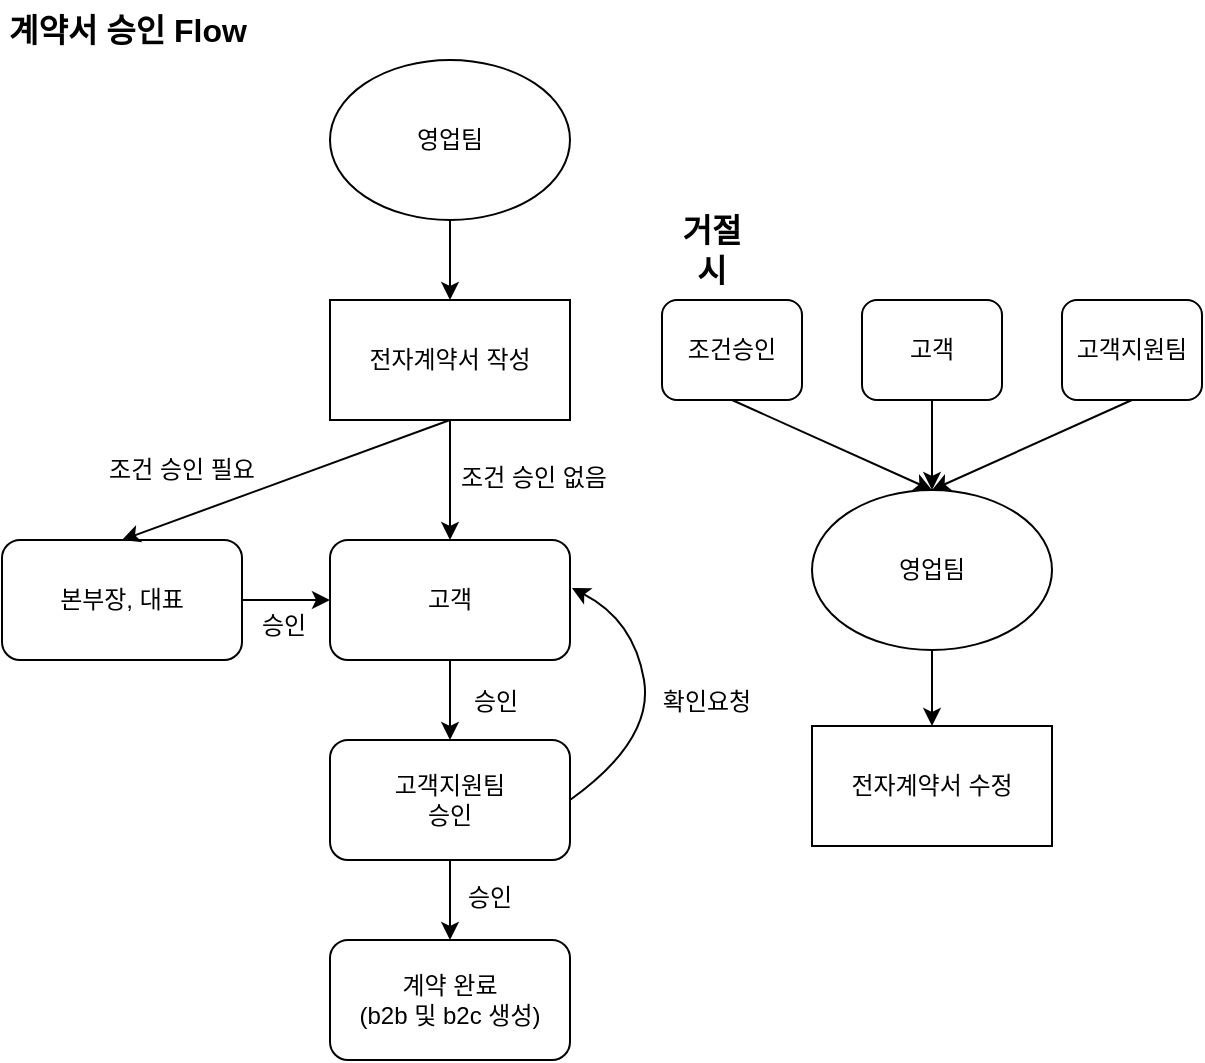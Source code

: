 <mxfile version="13.7.7" type="github">
  <diagram id="d6fL0c8MtKtCZylyciFx" name="Page-1">
    <mxGraphModel dx="946" dy="461" grid="1" gridSize="10" guides="1" tooltips="1" connect="1" arrows="1" fold="1" page="1" pageScale="1" pageWidth="827" pageHeight="1169" math="0" shadow="0">
      <root>
        <mxCell id="0" />
        <mxCell id="1" parent="0" />
        <mxCell id="NO5nKOySht2xLh2tTlxy-17" value="전자계약서 작성" style="rounded=0;whiteSpace=wrap;html=1;" parent="1" vertex="1">
          <mxGeometry x="278" y="180" width="120" height="60" as="geometry" />
        </mxCell>
        <mxCell id="NO5nKOySht2xLh2tTlxy-18" value="영업팀" style="ellipse;whiteSpace=wrap;html=1;" parent="1" vertex="1">
          <mxGeometry x="278" y="60" width="120" height="80" as="geometry" />
        </mxCell>
        <mxCell id="NO5nKOySht2xLh2tTlxy-19" value="" style="endArrow=classic;html=1;entryX=0.5;entryY=0;entryDx=0;entryDy=0;exitX=0.5;exitY=1;exitDx=0;exitDy=0;" parent="1" source="NO5nKOySht2xLh2tTlxy-18" target="NO5nKOySht2xLh2tTlxy-17" edge="1">
          <mxGeometry width="50" height="50" relative="1" as="geometry">
            <mxPoint x="314" y="240" as="sourcePoint" />
            <mxPoint x="364" y="190" as="targetPoint" />
          </mxGeometry>
        </mxCell>
        <mxCell id="NO5nKOySht2xLh2tTlxy-20" value="본부장, 대표" style="rounded=1;whiteSpace=wrap;html=1;" parent="1" vertex="1">
          <mxGeometry x="114" y="300" width="120" height="60" as="geometry" />
        </mxCell>
        <mxCell id="NO5nKOySht2xLh2tTlxy-21" value="고객" style="rounded=1;whiteSpace=wrap;html=1;" parent="1" vertex="1">
          <mxGeometry x="278" y="300" width="120" height="60" as="geometry" />
        </mxCell>
        <mxCell id="NO5nKOySht2xLh2tTlxy-22" value="" style="endArrow=classic;html=1;exitX=0.5;exitY=1;exitDx=0;exitDy=0;entryX=0.5;entryY=0;entryDx=0;entryDy=0;" parent="1" source="NO5nKOySht2xLh2tTlxy-17" target="NO5nKOySht2xLh2tTlxy-20" edge="1">
          <mxGeometry width="50" height="50" relative="1" as="geometry">
            <mxPoint x="124" y="280" as="sourcePoint" />
            <mxPoint x="174" y="230" as="targetPoint" />
          </mxGeometry>
        </mxCell>
        <mxCell id="NO5nKOySht2xLh2tTlxy-23" value="" style="endArrow=classic;html=1;exitX=0.5;exitY=1;exitDx=0;exitDy=0;entryX=0.5;entryY=0;entryDx=0;entryDy=0;" parent="1" source="NO5nKOySht2xLh2tTlxy-17" target="NO5nKOySht2xLh2tTlxy-21" edge="1">
          <mxGeometry width="50" height="50" relative="1" as="geometry">
            <mxPoint x="348" y="250" as="sourcePoint" />
            <mxPoint x="228" y="300" as="targetPoint" />
          </mxGeometry>
        </mxCell>
        <mxCell id="NO5nKOySht2xLh2tTlxy-24" value="조건 승인 필요" style="text;html=1;strokeColor=none;fillColor=none;align=center;verticalAlign=middle;whiteSpace=wrap;rounded=0;" parent="1" vertex="1">
          <mxGeometry x="154" y="250" width="100" height="30" as="geometry" />
        </mxCell>
        <mxCell id="NO5nKOySht2xLh2tTlxy-25" value="" style="endArrow=classic;html=1;entryX=0;entryY=0.5;entryDx=0;entryDy=0;exitX=1;exitY=0.5;exitDx=0;exitDy=0;" parent="1" source="NO5nKOySht2xLh2tTlxy-20" target="NO5nKOySht2xLh2tTlxy-21" edge="1">
          <mxGeometry width="50" height="50" relative="1" as="geometry">
            <mxPoint x="104" y="450" as="sourcePoint" />
            <mxPoint x="154" y="400" as="targetPoint" />
          </mxGeometry>
        </mxCell>
        <mxCell id="NO5nKOySht2xLh2tTlxy-26" value="고객지원팀&lt;br&gt;승인" style="rounded=1;whiteSpace=wrap;html=1;" parent="1" vertex="1">
          <mxGeometry x="278" y="400" width="120" height="60" as="geometry" />
        </mxCell>
        <mxCell id="NO5nKOySht2xLh2tTlxy-27" value="" style="endArrow=classic;html=1;exitX=0.5;exitY=1;exitDx=0;exitDy=0;entryX=0.5;entryY=0;entryDx=0;entryDy=0;" parent="1" source="NO5nKOySht2xLh2tTlxy-21" target="NO5nKOySht2xLh2tTlxy-26" edge="1">
          <mxGeometry width="50" height="50" relative="1" as="geometry">
            <mxPoint x="348" y="250" as="sourcePoint" />
            <mxPoint x="348" y="310" as="targetPoint" />
          </mxGeometry>
        </mxCell>
        <mxCell id="NO5nKOySht2xLh2tTlxy-28" value="계약 완료&lt;br&gt;(b2b 및 b2c 생성)" style="rounded=1;whiteSpace=wrap;html=1;" parent="1" vertex="1">
          <mxGeometry x="278" y="500" width="120" height="60" as="geometry" />
        </mxCell>
        <mxCell id="NO5nKOySht2xLh2tTlxy-29" value="" style="endArrow=classic;html=1;entryX=0.5;entryY=0;entryDx=0;entryDy=0;exitX=0.5;exitY=1;exitDx=0;exitDy=0;" parent="1" source="NO5nKOySht2xLh2tTlxy-26" target="NO5nKOySht2xLh2tTlxy-28" edge="1">
          <mxGeometry width="50" height="50" relative="1" as="geometry">
            <mxPoint x="54" y="480" as="sourcePoint" />
            <mxPoint x="104" y="430" as="targetPoint" />
          </mxGeometry>
        </mxCell>
        <mxCell id="NO5nKOySht2xLh2tTlxy-30" value="조건 승인 없음" style="text;html=1;strokeColor=none;fillColor=none;align=center;verticalAlign=middle;whiteSpace=wrap;rounded=0;" parent="1" vertex="1">
          <mxGeometry x="335" y="254" width="90" height="30" as="geometry" />
        </mxCell>
        <mxCell id="NO5nKOySht2xLh2tTlxy-31" value="승인&lt;span style=&quot;color: rgba(0 , 0 , 0 , 0) ; font-family: monospace ; font-size: 0px&quot;&gt;%3CmxGraphModel%3E%3Croot%3E%3CmxCell%20id%3D%220%22%2F%3E%3CmxCell%20id%3D%221%22%20parent%3D%220%22%2F%3E%3CmxCell%20id%3D%222%22%20value%3D%22%EC%A1%B0%EA%B1%B4%20%EC%8A%B9%EC%9D%B8%20%EC%97%86%EC%9D%8C%22%20style%3D%22text%3Bhtml%3D1%3BstrokeColor%3Dnone%3BfillColor%3Dnone%3Balign%3Dcenter%3BverticalAlign%3Dmiddle%3BwhiteSpace%3Dwrap%3Brounded%3D0%3B%22%20vertex%3D%221%22%20parent%3D%221%22%3E%3CmxGeometry%20x%3D%22411%22%20y%3D%22184%22%20width%3D%2290%22%20height%3D%2230%22%20as%3D%22geometry%22%2F%3E%3C%2FmxCell%3E%3C%2Froot%3E%3C%2FmxGraphModel%3E&lt;/span&gt;" style="text;html=1;strokeColor=none;fillColor=none;align=center;verticalAlign=middle;whiteSpace=wrap;rounded=0;" parent="1" vertex="1">
          <mxGeometry x="338" y="368" width="46" height="25" as="geometry" />
        </mxCell>
        <mxCell id="NO5nKOySht2xLh2tTlxy-32" value="승인&lt;span style=&quot;color: rgba(0 , 0 , 0 , 0) ; font-family: monospace ; font-size: 0px&quot;&gt;%3CmxGraphModel%3E%3Croot%3E%3CmxCell%20id%3D%220%22%2F%3E%3CmxCell%20id%3D%221%22%20parent%3D%220%22%2F%3E%3CmxCell%20id%3D%222%22%20value%3D%22%EC%A1%B0%EA%B1%B4%20%EC%8A%B9%EC%9D%B8%20%EC%97%86%EC%9D%8C%22%20style%3D%22text%3Bhtml%3D1%3BstrokeColor%3Dnone%3BfillColor%3Dnone%3Balign%3Dcenter%3BverticalAlign%3Dmiddle%3BwhiteSpace%3Dwrap%3Brounded%3D0%3B%22%20vertex%3D%221%22%20parent%3D%221%22%3E%3CmxGeometry%20x%3D%22411%22%20y%3D%22184%22%20width%3D%2290%22%20height%3D%2230%22%20as%3D%22geometry%22%2F%3E%3C%2FmxCell%3E%3C%2Froot%3E%3C%2FmxGraphModel%3E&lt;/span&gt;" style="text;html=1;strokeColor=none;fillColor=none;align=center;verticalAlign=middle;whiteSpace=wrap;rounded=0;" parent="1" vertex="1">
          <mxGeometry x="335" y="466" width="46" height="25" as="geometry" />
        </mxCell>
        <mxCell id="NO5nKOySht2xLh2tTlxy-33" value="승인&lt;span style=&quot;color: rgba(0 , 0 , 0 , 0) ; font-family: monospace ; font-size: 0px&quot;&gt;%3CmxGraphModel%3E%3Croot%3E%3CmxCell%20id%3D%220%22%2F%3E%3CmxCell%20id%3D%221%22%20parent%3D%220%22%2F%3E%3CmxCell%20id%3D%222%22%20value%3D%22%EC%A1%B0%EA%B1%B4%20%EC%8A%B9%EC%9D%B8%20%EC%97%86%EC%9D%8C%22%20style%3D%22text%3Bhtml%3D1%3BstrokeColor%3Dnone%3BfillColor%3Dnone%3Balign%3Dcenter%3BverticalAlign%3Dmiddle%3BwhiteSpace%3Dwrap%3Brounded%3D0%3B%22%20vertex%3D%221%22%20parent%3D%221%22%3E%3CmxGeometry%20x%3D%22411%22%20y%3D%22184%22%20width%3D%2290%22%20height%3D%2230%22%20as%3D%22geometry%22%2F%3E%3C%2FmxCell%3E%3C%2Froot%3E%3C%2FmxGraphModel%3E&lt;/span&gt;" style="text;html=1;strokeColor=none;fillColor=none;align=center;verticalAlign=middle;whiteSpace=wrap;rounded=0;" parent="1" vertex="1">
          <mxGeometry x="232" y="330" width="46" height="25" as="geometry" />
        </mxCell>
        <mxCell id="NO5nKOySht2xLh2tTlxy-34" value="거절 시" style="text;html=1;strokeColor=none;fillColor=none;align=center;verticalAlign=middle;whiteSpace=wrap;rounded=0;fontSize=16;fontStyle=1" parent="1" vertex="1">
          <mxGeometry x="444" y="140" width="50" height="30" as="geometry" />
        </mxCell>
        <mxCell id="NO5nKOySht2xLh2tTlxy-35" value="영업팀" style="ellipse;whiteSpace=wrap;html=1;" parent="1" vertex="1">
          <mxGeometry x="519" y="275" width="120" height="80" as="geometry" />
        </mxCell>
        <mxCell id="NO5nKOySht2xLh2tTlxy-36" value="조건승인" style="rounded=1;whiteSpace=wrap;html=1;" parent="1" vertex="1">
          <mxGeometry x="444" y="180" width="70" height="50" as="geometry" />
        </mxCell>
        <mxCell id="NO5nKOySht2xLh2tTlxy-37" value="고객" style="rounded=1;whiteSpace=wrap;html=1;" parent="1" vertex="1">
          <mxGeometry x="544" y="180" width="70" height="50" as="geometry" />
        </mxCell>
        <mxCell id="NO5nKOySht2xLh2tTlxy-38" value="고객지원팀" style="rounded=1;whiteSpace=wrap;html=1;" parent="1" vertex="1">
          <mxGeometry x="644" y="180" width="70" height="50" as="geometry" />
        </mxCell>
        <mxCell id="NO5nKOySht2xLh2tTlxy-39" value="" style="endArrow=classic;html=1;exitX=0.5;exitY=1;exitDx=0;exitDy=0;entryX=0.5;entryY=0;entryDx=0;entryDy=0;" parent="1" source="NO5nKOySht2xLh2tTlxy-36" target="NO5nKOySht2xLh2tTlxy-35" edge="1">
          <mxGeometry width="50" height="50" relative="1" as="geometry">
            <mxPoint x="474" y="310" as="sourcePoint" />
            <mxPoint x="524" y="260" as="targetPoint" />
          </mxGeometry>
        </mxCell>
        <mxCell id="NO5nKOySht2xLh2tTlxy-40" value="" style="endArrow=classic;html=1;exitX=0.5;exitY=1;exitDx=0;exitDy=0;entryX=0.5;entryY=0;entryDx=0;entryDy=0;" parent="1" source="NO5nKOySht2xLh2tTlxy-37" target="NO5nKOySht2xLh2tTlxy-35" edge="1">
          <mxGeometry width="50" height="50" relative="1" as="geometry">
            <mxPoint x="489" y="240" as="sourcePoint" />
            <mxPoint x="614" y="260" as="targetPoint" />
          </mxGeometry>
        </mxCell>
        <mxCell id="NO5nKOySht2xLh2tTlxy-41" value="" style="endArrow=classic;html=1;exitX=0.5;exitY=1;exitDx=0;exitDy=0;entryX=0.5;entryY=0;entryDx=0;entryDy=0;" parent="1" source="NO5nKOySht2xLh2tTlxy-38" target="NO5nKOySht2xLh2tTlxy-35" edge="1">
          <mxGeometry width="50" height="50" relative="1" as="geometry">
            <mxPoint x="589" y="240" as="sourcePoint" />
            <mxPoint x="589" y="285" as="targetPoint" />
          </mxGeometry>
        </mxCell>
        <mxCell id="NO5nKOySht2xLh2tTlxy-42" value="계약서 승인 Flow" style="text;html=1;strokeColor=none;fillColor=none;align=center;verticalAlign=middle;whiteSpace=wrap;rounded=0;fontSize=16;fontStyle=1" parent="1" vertex="1">
          <mxGeometry x="114" y="30" width="126" height="30" as="geometry" />
        </mxCell>
        <mxCell id="NO5nKOySht2xLh2tTlxy-43" value="전자계약서 수정" style="rounded=0;whiteSpace=wrap;html=1;" parent="1" vertex="1">
          <mxGeometry x="519" y="393" width="120" height="60" as="geometry" />
        </mxCell>
        <mxCell id="NO5nKOySht2xLh2tTlxy-44" value="" style="endArrow=classic;html=1;fontSize=16;exitX=0.5;exitY=1;exitDx=0;exitDy=0;entryX=0.5;entryY=0;entryDx=0;entryDy=0;" parent="1" source="NO5nKOySht2xLh2tTlxy-35" target="NO5nKOySht2xLh2tTlxy-43" edge="1">
          <mxGeometry width="50" height="50" relative="1" as="geometry">
            <mxPoint x="460" y="380" as="sourcePoint" />
            <mxPoint x="510" y="330" as="targetPoint" />
          </mxGeometry>
        </mxCell>
        <mxCell id="-0JATE_-9LdmZnSpI3UC-1" value="" style="curved=1;endArrow=classic;html=1;exitX=1;exitY=0.5;exitDx=0;exitDy=0;entryX=1.008;entryY=0.4;entryDx=0;entryDy=0;entryPerimeter=0;" edge="1" parent="1" source="NO5nKOySht2xLh2tTlxy-26" target="NO5nKOySht2xLh2tTlxy-21">
          <mxGeometry width="50" height="50" relative="1" as="geometry">
            <mxPoint x="430" y="460" as="sourcePoint" />
            <mxPoint x="480" y="410" as="targetPoint" />
            <Array as="points">
              <mxPoint x="440" y="400" />
              <mxPoint x="430" y="340" />
            </Array>
          </mxGeometry>
        </mxCell>
        <mxCell id="-0JATE_-9LdmZnSpI3UC-2" value="확인요청" style="text;html=1;strokeColor=none;fillColor=none;align=center;verticalAlign=middle;whiteSpace=wrap;rounded=0;" vertex="1" parent="1">
          <mxGeometry x="439" y="368" width="55" height="25" as="geometry" />
        </mxCell>
      </root>
    </mxGraphModel>
  </diagram>
</mxfile>
